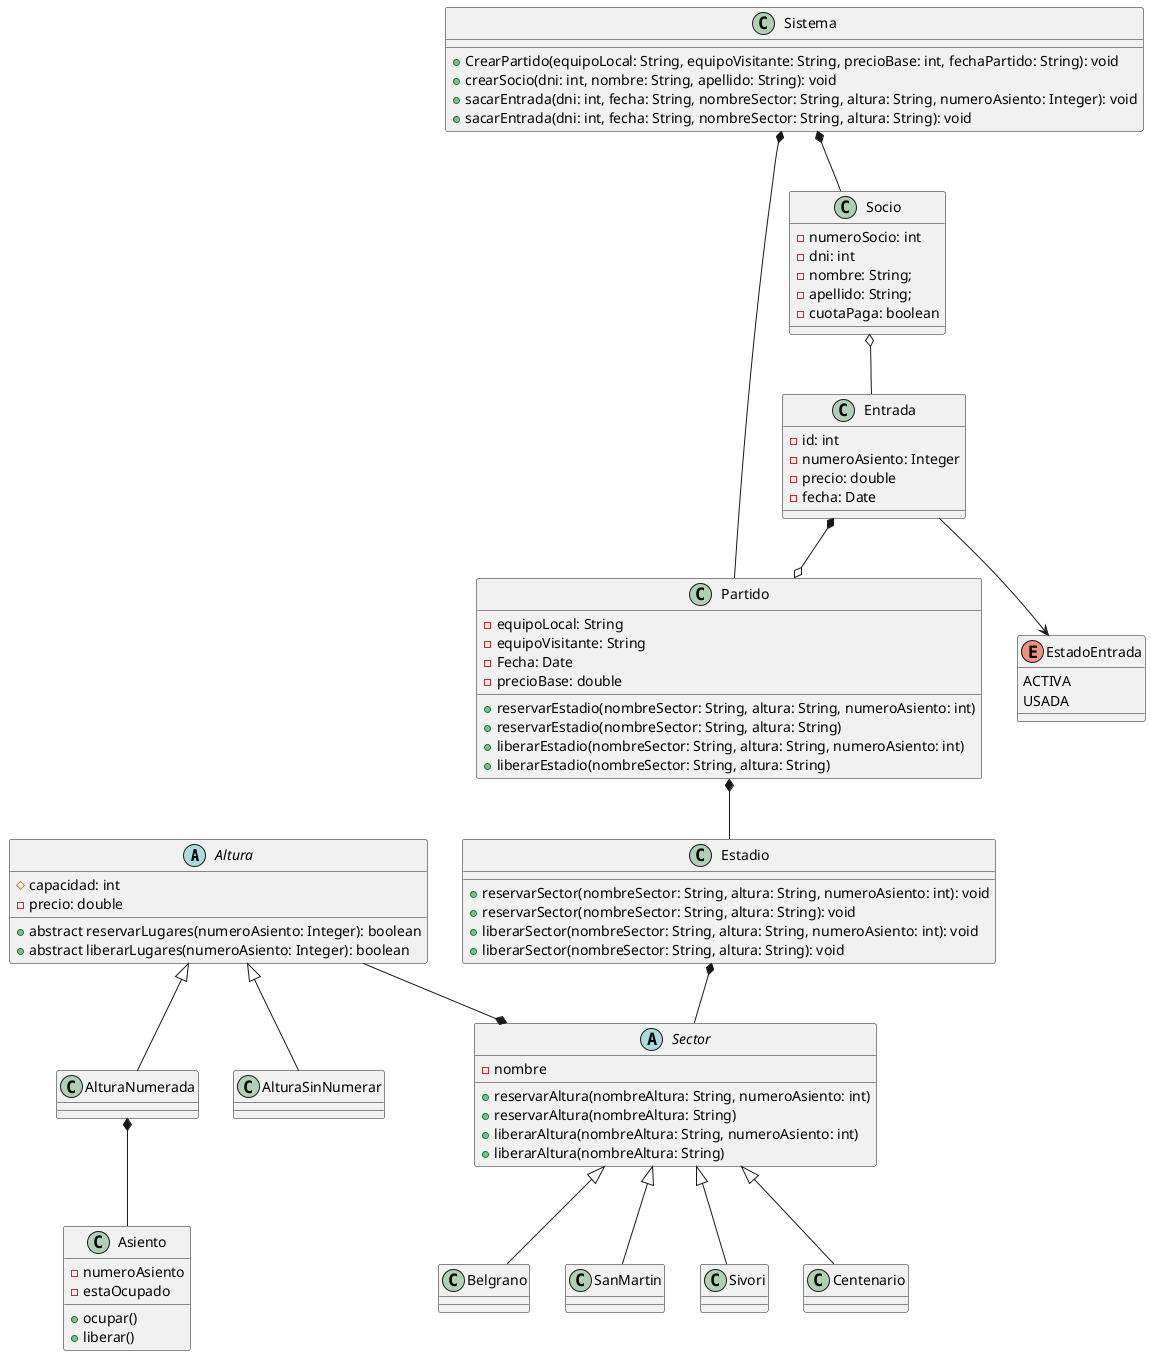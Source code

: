 @startuml
abstract class Altura{
    #capacidad: int
    -precio: double
    +abstract reservarLugares(numeroAsiento: Integer): boolean
    +abstract liberarLugares(numeroAsiento: Integer): boolean

}

class AlturaNumerada{}
class AlturaSinNumerar{}

class Asiento{
    -numeroAsiento
    -estaOcupado
    +ocupar()
    +liberar()
}

abstract class Sector{
    -nombre
    +reservarAltura(nombreAltura: String, numeroAsiento: int)
    +reservarAltura(nombreAltura: String)
    +liberarAltura(nombreAltura: String, numeroAsiento: int)
    +liberarAltura(nombreAltura: String)
}

class Belgrano{}
class SanMartin{}
class Sivori{}
class Centenario{}

class Estadio {
    +reservarSector(nombreSector: String, altura: String, numeroAsiento: int): void
    +reservarSector(nombreSector: String, altura: String): void
    +liberarSector(nombreSector: String, altura: String, numeroAsiento: int): void
    +liberarSector(nombreSector: String, altura: String): void
}

class Partido{
    -equipoLocal: String
    -equipoVisitante: String
    -Fecha: Date
    -precioBase: double

    +reservarEstadio(nombreSector: String, altura: String, numeroAsiento: int)
    +reservarEstadio(nombreSector: String, altura: String)
    +liberarEstadio(nombreSector: String, altura: String, numeroAsiento: int)
    +liberarEstadio(nombreSector: String, altura: String)
}

class Entrada{
    -id: int
    -numeroAsiento: Integer
    -precio: double
    -fecha: Date

}

enum EstadoEntrada {
    ACTIVA
    USADA
}

class Socio {
    - numeroSocio: int
    - dni: int
    - nombre: String;
    - apellido: String;
    - cuotaPaga: boolean
}

class Sistema{
    +CrearPartido(equipoLocal: String, equipoVisitante: String, precioBase: int, fechaPartido: String): void
    +crearSocio(dni: int, nombre: String, apellido: String): void
    +sacarEntrada(dni: int, fecha: String, nombreSector: String, altura: String, numeroAsiento: Integer): void
    +sacarEntrada(dni: int, fecha: String, nombreSector: String, altura: String): void
}


Sistema *-- Partido
Sistema *-- Socio

Socio o-- Entrada

Altura <|-- AlturaNumerada
Altura <|-- AlturaSinNumerar

Altura --* Sector
AlturaNumerada *-- Asiento

Sector <|-- Belgrano
Sector <|-- SanMartin
Sector <|-- Sivori
Sector <|-- Centenario

Estadio *-- Sector

Entrada *--o Partido
Entrada --> EstadoEntrada

Partido *-- Estadio

@enduml
